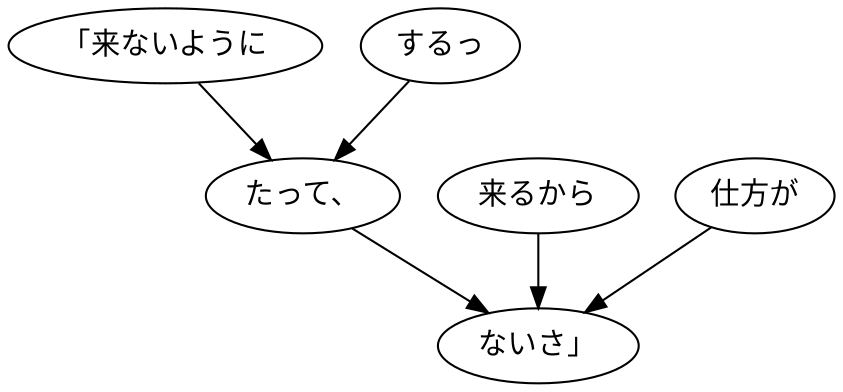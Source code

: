 digraph graph5357 {
	node0 [label="「来ないように"];
	node1 [label="するっ"];
	node2 [label="たって、"];
	node3 [label="来るから"];
	node4 [label="仕方が"];
	node5 [label="ないさ」"];
	node0 -> node2;
	node1 -> node2;
	node2 -> node5;
	node3 -> node5;
	node4 -> node5;
}
